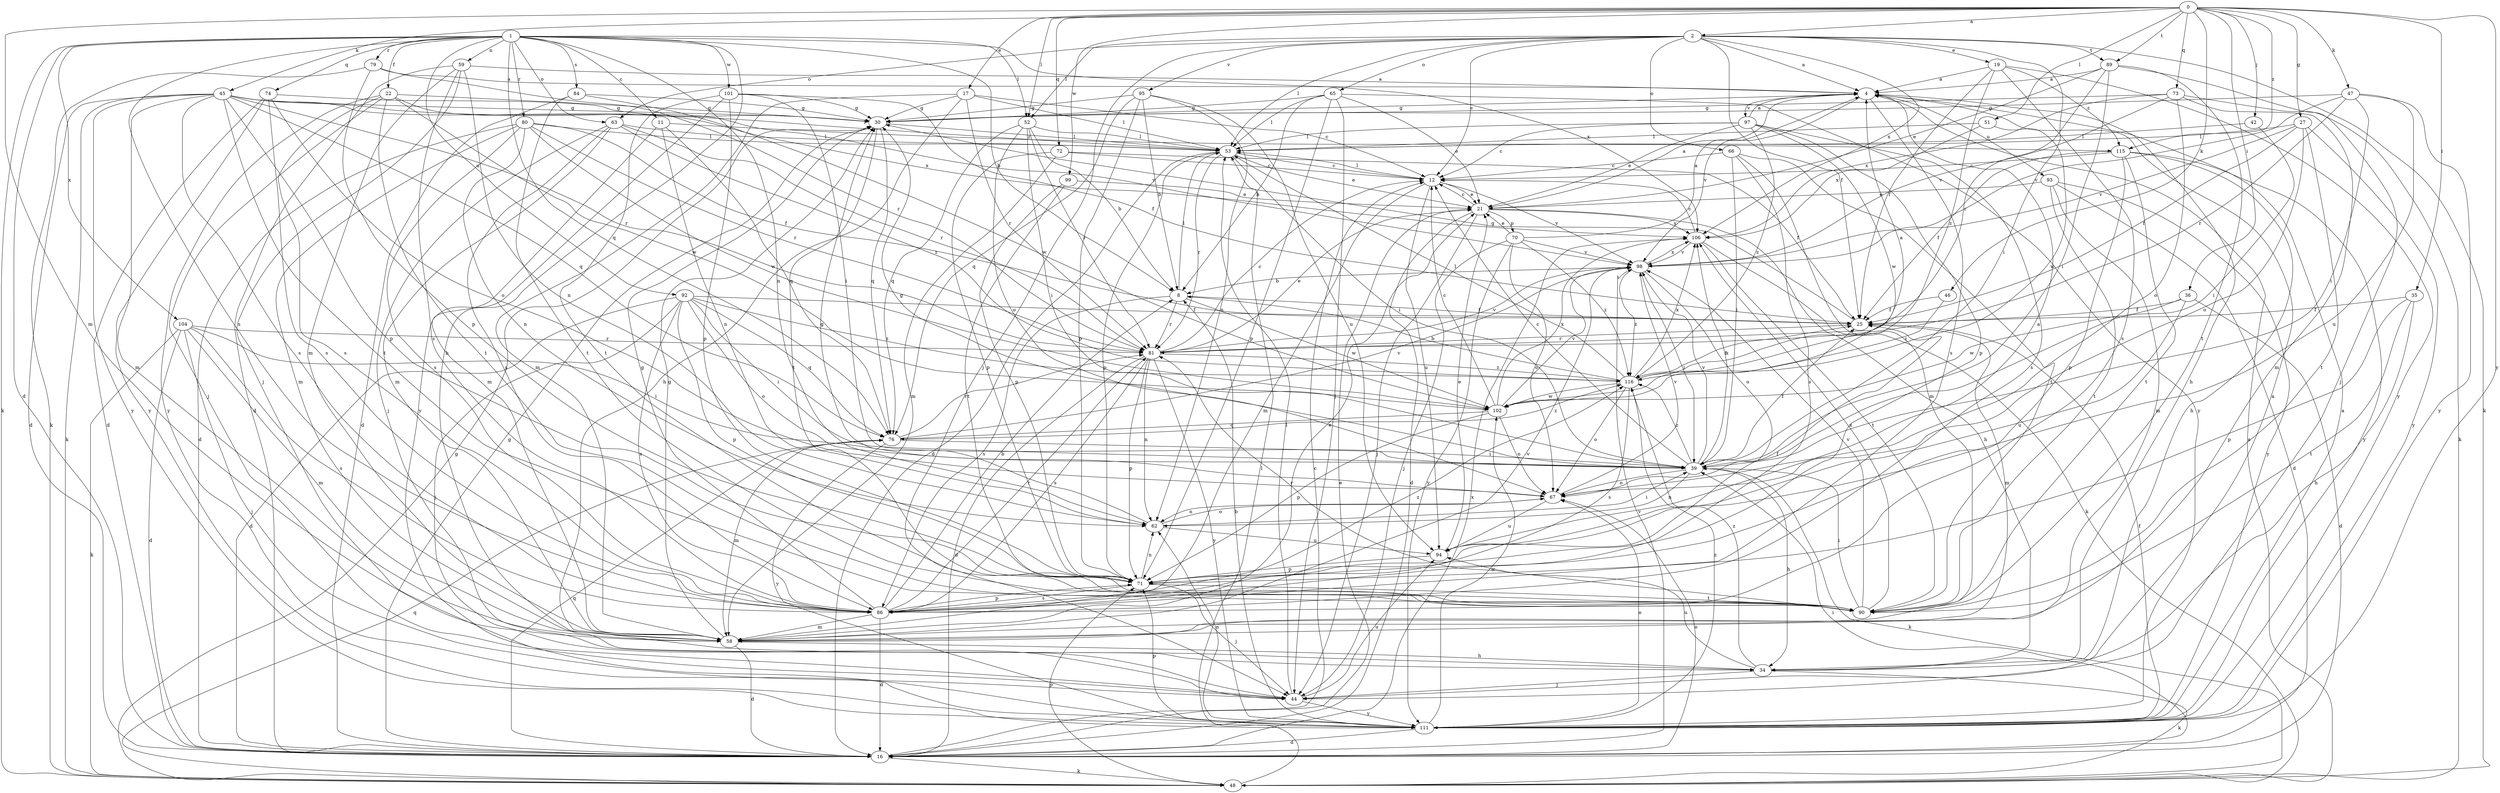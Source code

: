 strict digraph  {
0;
1;
2;
4;
8;
11;
12;
16;
17;
19;
21;
22;
25;
27;
30;
34;
35;
36;
39;
42;
44;
45;
46;
47;
48;
51;
52;
53;
58;
59;
62;
63;
65;
66;
67;
70;
71;
72;
73;
74;
76;
79;
80;
81;
84;
86;
89;
90;
92;
93;
94;
95;
97;
98;
99;
101;
102;
104;
106;
111;
115;
116;
0 -> 2  [label=a];
0 -> 17  [label=e];
0 -> 27  [label=g];
0 -> 35  [label=i];
0 -> 36  [label=i];
0 -> 42  [label=j];
0 -> 45  [label=k];
0 -> 46  [label=k];
0 -> 47  [label=k];
0 -> 51  [label=l];
0 -> 52  [label=l];
0 -> 58  [label=m];
0 -> 72  [label=q];
0 -> 73  [label=q];
0 -> 89  [label=t];
0 -> 99  [label=w];
0 -> 111  [label=y];
0 -> 115  [label=z];
1 -> 8  [label=b];
1 -> 11  [label=c];
1 -> 16  [label=d];
1 -> 22  [label=f];
1 -> 34  [label=h];
1 -> 48  [label=k];
1 -> 52  [label=l];
1 -> 59  [label=n];
1 -> 62  [label=n];
1 -> 63  [label=o];
1 -> 74  [label=q];
1 -> 76  [label=q];
1 -> 79  [label=r];
1 -> 80  [label=r];
1 -> 84  [label=s];
1 -> 86  [label=s];
1 -> 92  [label=u];
1 -> 101  [label=w];
1 -> 104  [label=x];
1 -> 106  [label=x];
2 -> 4  [label=a];
2 -> 12  [label=c];
2 -> 19  [label=e];
2 -> 25  [label=f];
2 -> 39  [label=i];
2 -> 44  [label=j];
2 -> 48  [label=k];
2 -> 52  [label=l];
2 -> 53  [label=l];
2 -> 63  [label=o];
2 -> 65  [label=o];
2 -> 66  [label=o];
2 -> 89  [label=t];
2 -> 95  [label=v];
2 -> 106  [label=x];
4 -> 30  [label=g];
4 -> 34  [label=h];
4 -> 86  [label=s];
4 -> 93  [label=u];
4 -> 97  [label=v];
4 -> 98  [label=v];
8 -> 25  [label=f];
8 -> 53  [label=l];
8 -> 81  [label=r];
8 -> 86  [label=s];
8 -> 102  [label=w];
11 -> 58  [label=m];
11 -> 62  [label=n];
11 -> 76  [label=q];
11 -> 115  [label=z];
12 -> 21  [label=e];
12 -> 53  [label=l];
12 -> 58  [label=m];
12 -> 94  [label=u];
12 -> 98  [label=v];
16 -> 12  [label=c];
16 -> 21  [label=e];
16 -> 30  [label=g];
16 -> 39  [label=i];
16 -> 48  [label=k];
16 -> 67  [label=o];
16 -> 76  [label=q];
16 -> 98  [label=v];
16 -> 106  [label=x];
17 -> 12  [label=c];
17 -> 30  [label=g];
17 -> 34  [label=h];
17 -> 53  [label=l];
17 -> 58  [label=m];
17 -> 81  [label=r];
19 -> 4  [label=a];
19 -> 25  [label=f];
19 -> 86  [label=s];
19 -> 111  [label=y];
19 -> 115  [label=z];
19 -> 116  [label=z];
21 -> 4  [label=a];
21 -> 12  [label=c];
21 -> 16  [label=d];
21 -> 34  [label=h];
21 -> 44  [label=j];
21 -> 70  [label=p];
21 -> 106  [label=x];
22 -> 30  [label=g];
22 -> 44  [label=j];
22 -> 86  [label=s];
22 -> 90  [label=t];
22 -> 98  [label=v];
22 -> 102  [label=w];
22 -> 111  [label=y];
25 -> 30  [label=g];
25 -> 58  [label=m];
25 -> 81  [label=r];
27 -> 25  [label=f];
27 -> 53  [label=l];
27 -> 67  [label=o];
27 -> 90  [label=t];
27 -> 98  [label=v];
27 -> 111  [label=y];
30 -> 53  [label=l];
30 -> 76  [label=q];
30 -> 90  [label=t];
34 -> 44  [label=j];
34 -> 48  [label=k];
34 -> 94  [label=u];
34 -> 116  [label=z];
35 -> 25  [label=f];
35 -> 34  [label=h];
35 -> 71  [label=p];
35 -> 90  [label=t];
36 -> 16  [label=d];
36 -> 25  [label=f];
36 -> 94  [label=u];
36 -> 102  [label=w];
39 -> 12  [label=c];
39 -> 25  [label=f];
39 -> 30  [label=g];
39 -> 34  [label=h];
39 -> 48  [label=k];
39 -> 62  [label=n];
39 -> 67  [label=o];
39 -> 98  [label=v];
39 -> 106  [label=x];
39 -> 116  [label=z];
42 -> 39  [label=i];
42 -> 53  [label=l];
44 -> 4  [label=a];
44 -> 53  [label=l];
44 -> 94  [label=u];
44 -> 111  [label=y];
45 -> 16  [label=d];
45 -> 30  [label=g];
45 -> 48  [label=k];
45 -> 53  [label=l];
45 -> 58  [label=m];
45 -> 71  [label=p];
45 -> 76  [label=q];
45 -> 81  [label=r];
45 -> 86  [label=s];
45 -> 90  [label=t];
45 -> 106  [label=x];
45 -> 111  [label=y];
46 -> 25  [label=f];
46 -> 116  [label=z];
47 -> 30  [label=g];
47 -> 39  [label=i];
47 -> 81  [label=r];
47 -> 94  [label=u];
47 -> 98  [label=v];
47 -> 111  [label=y];
48 -> 4  [label=a];
48 -> 30  [label=g];
48 -> 53  [label=l];
48 -> 71  [label=p];
48 -> 76  [label=q];
51 -> 53  [label=l];
51 -> 102  [label=w];
51 -> 106  [label=x];
52 -> 8  [label=b];
52 -> 39  [label=i];
52 -> 53  [label=l];
52 -> 67  [label=o];
52 -> 76  [label=q];
52 -> 81  [label=r];
53 -> 12  [label=c];
53 -> 16  [label=d];
53 -> 21  [label=e];
53 -> 39  [label=i];
53 -> 71  [label=p];
53 -> 81  [label=r];
58 -> 16  [label=d];
58 -> 21  [label=e];
58 -> 30  [label=g];
58 -> 34  [label=h];
58 -> 98  [label=v];
59 -> 4  [label=a];
59 -> 16  [label=d];
59 -> 44  [label=j];
59 -> 58  [label=m];
59 -> 62  [label=n];
59 -> 86  [label=s];
62 -> 30  [label=g];
62 -> 39  [label=i];
62 -> 67  [label=o];
62 -> 94  [label=u];
63 -> 44  [label=j];
63 -> 53  [label=l];
63 -> 58  [label=m];
63 -> 81  [label=r];
63 -> 86  [label=s];
63 -> 116  [label=z];
65 -> 8  [label=b];
65 -> 21  [label=e];
65 -> 30  [label=g];
65 -> 44  [label=j];
65 -> 53  [label=l];
65 -> 71  [label=p];
65 -> 111  [label=y];
66 -> 12  [label=c];
66 -> 39  [label=i];
66 -> 58  [label=m];
66 -> 86  [label=s];
66 -> 90  [label=t];
67 -> 62  [label=n];
67 -> 94  [label=u];
67 -> 98  [label=v];
70 -> 4  [label=a];
70 -> 21  [label=e];
70 -> 44  [label=j];
70 -> 67  [label=o];
70 -> 98  [label=v];
70 -> 111  [label=y];
70 -> 116  [label=z];
71 -> 25  [label=f];
71 -> 44  [label=j];
71 -> 62  [label=n];
71 -> 86  [label=s];
71 -> 90  [label=t];
72 -> 12  [label=c];
72 -> 25  [label=f];
72 -> 58  [label=m];
72 -> 71  [label=p];
73 -> 30  [label=g];
73 -> 48  [label=k];
73 -> 58  [label=m];
73 -> 67  [label=o];
73 -> 98  [label=v];
73 -> 106  [label=x];
74 -> 16  [label=d];
74 -> 30  [label=g];
74 -> 67  [label=o];
74 -> 86  [label=s];
74 -> 111  [label=y];
76 -> 39  [label=i];
76 -> 58  [label=m];
76 -> 81  [label=r];
76 -> 98  [label=v];
76 -> 111  [label=y];
76 -> 116  [label=z];
79 -> 4  [label=a];
79 -> 48  [label=k];
79 -> 71  [label=p];
79 -> 81  [label=r];
80 -> 16  [label=d];
80 -> 25  [label=f];
80 -> 53  [label=l];
80 -> 58  [label=m];
80 -> 62  [label=n];
80 -> 81  [label=r];
80 -> 86  [label=s];
80 -> 102  [label=w];
81 -> 12  [label=c];
81 -> 16  [label=d];
81 -> 21  [label=e];
81 -> 62  [label=n];
81 -> 71  [label=p];
81 -> 86  [label=s];
81 -> 98  [label=v];
81 -> 111  [label=y];
81 -> 116  [label=z];
84 -> 16  [label=d];
84 -> 30  [label=g];
84 -> 90  [label=t];
84 -> 102  [label=w];
86 -> 8  [label=b];
86 -> 16  [label=d];
86 -> 30  [label=g];
86 -> 58  [label=m];
86 -> 71  [label=p];
86 -> 81  [label=r];
86 -> 116  [label=z];
89 -> 4  [label=a];
89 -> 21  [label=e];
89 -> 39  [label=i];
89 -> 44  [label=j];
89 -> 81  [label=r];
89 -> 90  [label=t];
90 -> 39  [label=i];
90 -> 81  [label=r];
90 -> 98  [label=v];
90 -> 106  [label=x];
92 -> 16  [label=d];
92 -> 25  [label=f];
92 -> 39  [label=i];
92 -> 44  [label=j];
92 -> 67  [label=o];
92 -> 71  [label=p];
92 -> 76  [label=q];
92 -> 86  [label=s];
92 -> 116  [label=z];
93 -> 16  [label=d];
93 -> 21  [label=e];
93 -> 58  [label=m];
93 -> 90  [label=t];
93 -> 111  [label=y];
94 -> 4  [label=a];
94 -> 21  [label=e];
94 -> 71  [label=p];
95 -> 8  [label=b];
95 -> 30  [label=g];
95 -> 62  [label=n];
95 -> 71  [label=p];
95 -> 76  [label=q];
95 -> 94  [label=u];
97 -> 4  [label=a];
97 -> 12  [label=c];
97 -> 21  [label=e];
97 -> 53  [label=l];
97 -> 71  [label=p];
97 -> 86  [label=s];
97 -> 102  [label=w];
97 -> 116  [label=z];
98 -> 8  [label=b];
98 -> 39  [label=i];
98 -> 67  [label=o];
98 -> 106  [label=x];
98 -> 116  [label=z];
99 -> 21  [label=e];
99 -> 71  [label=p];
99 -> 90  [label=t];
101 -> 25  [label=f];
101 -> 30  [label=g];
101 -> 39  [label=i];
101 -> 71  [label=p];
101 -> 90  [label=t];
101 -> 111  [label=y];
102 -> 12  [label=c];
102 -> 67  [label=o];
102 -> 71  [label=p];
102 -> 76  [label=q];
102 -> 98  [label=v];
102 -> 106  [label=x];
104 -> 16  [label=d];
104 -> 39  [label=i];
104 -> 44  [label=j];
104 -> 48  [label=k];
104 -> 58  [label=m];
104 -> 81  [label=r];
104 -> 86  [label=s];
106 -> 12  [label=c];
106 -> 48  [label=k];
106 -> 90  [label=t];
106 -> 98  [label=v];
111 -> 4  [label=a];
111 -> 8  [label=b];
111 -> 16  [label=d];
111 -> 25  [label=f];
111 -> 62  [label=n];
111 -> 67  [label=o];
111 -> 71  [label=p];
111 -> 102  [label=w];
111 -> 116  [label=z];
115 -> 12  [label=c];
115 -> 25  [label=f];
115 -> 34  [label=h];
115 -> 71  [label=p];
115 -> 90  [label=t];
115 -> 111  [label=y];
116 -> 4  [label=a];
116 -> 8  [label=b];
116 -> 25  [label=f];
116 -> 53  [label=l];
116 -> 67  [label=o];
116 -> 86  [label=s];
116 -> 102  [label=w];
116 -> 106  [label=x];
}
